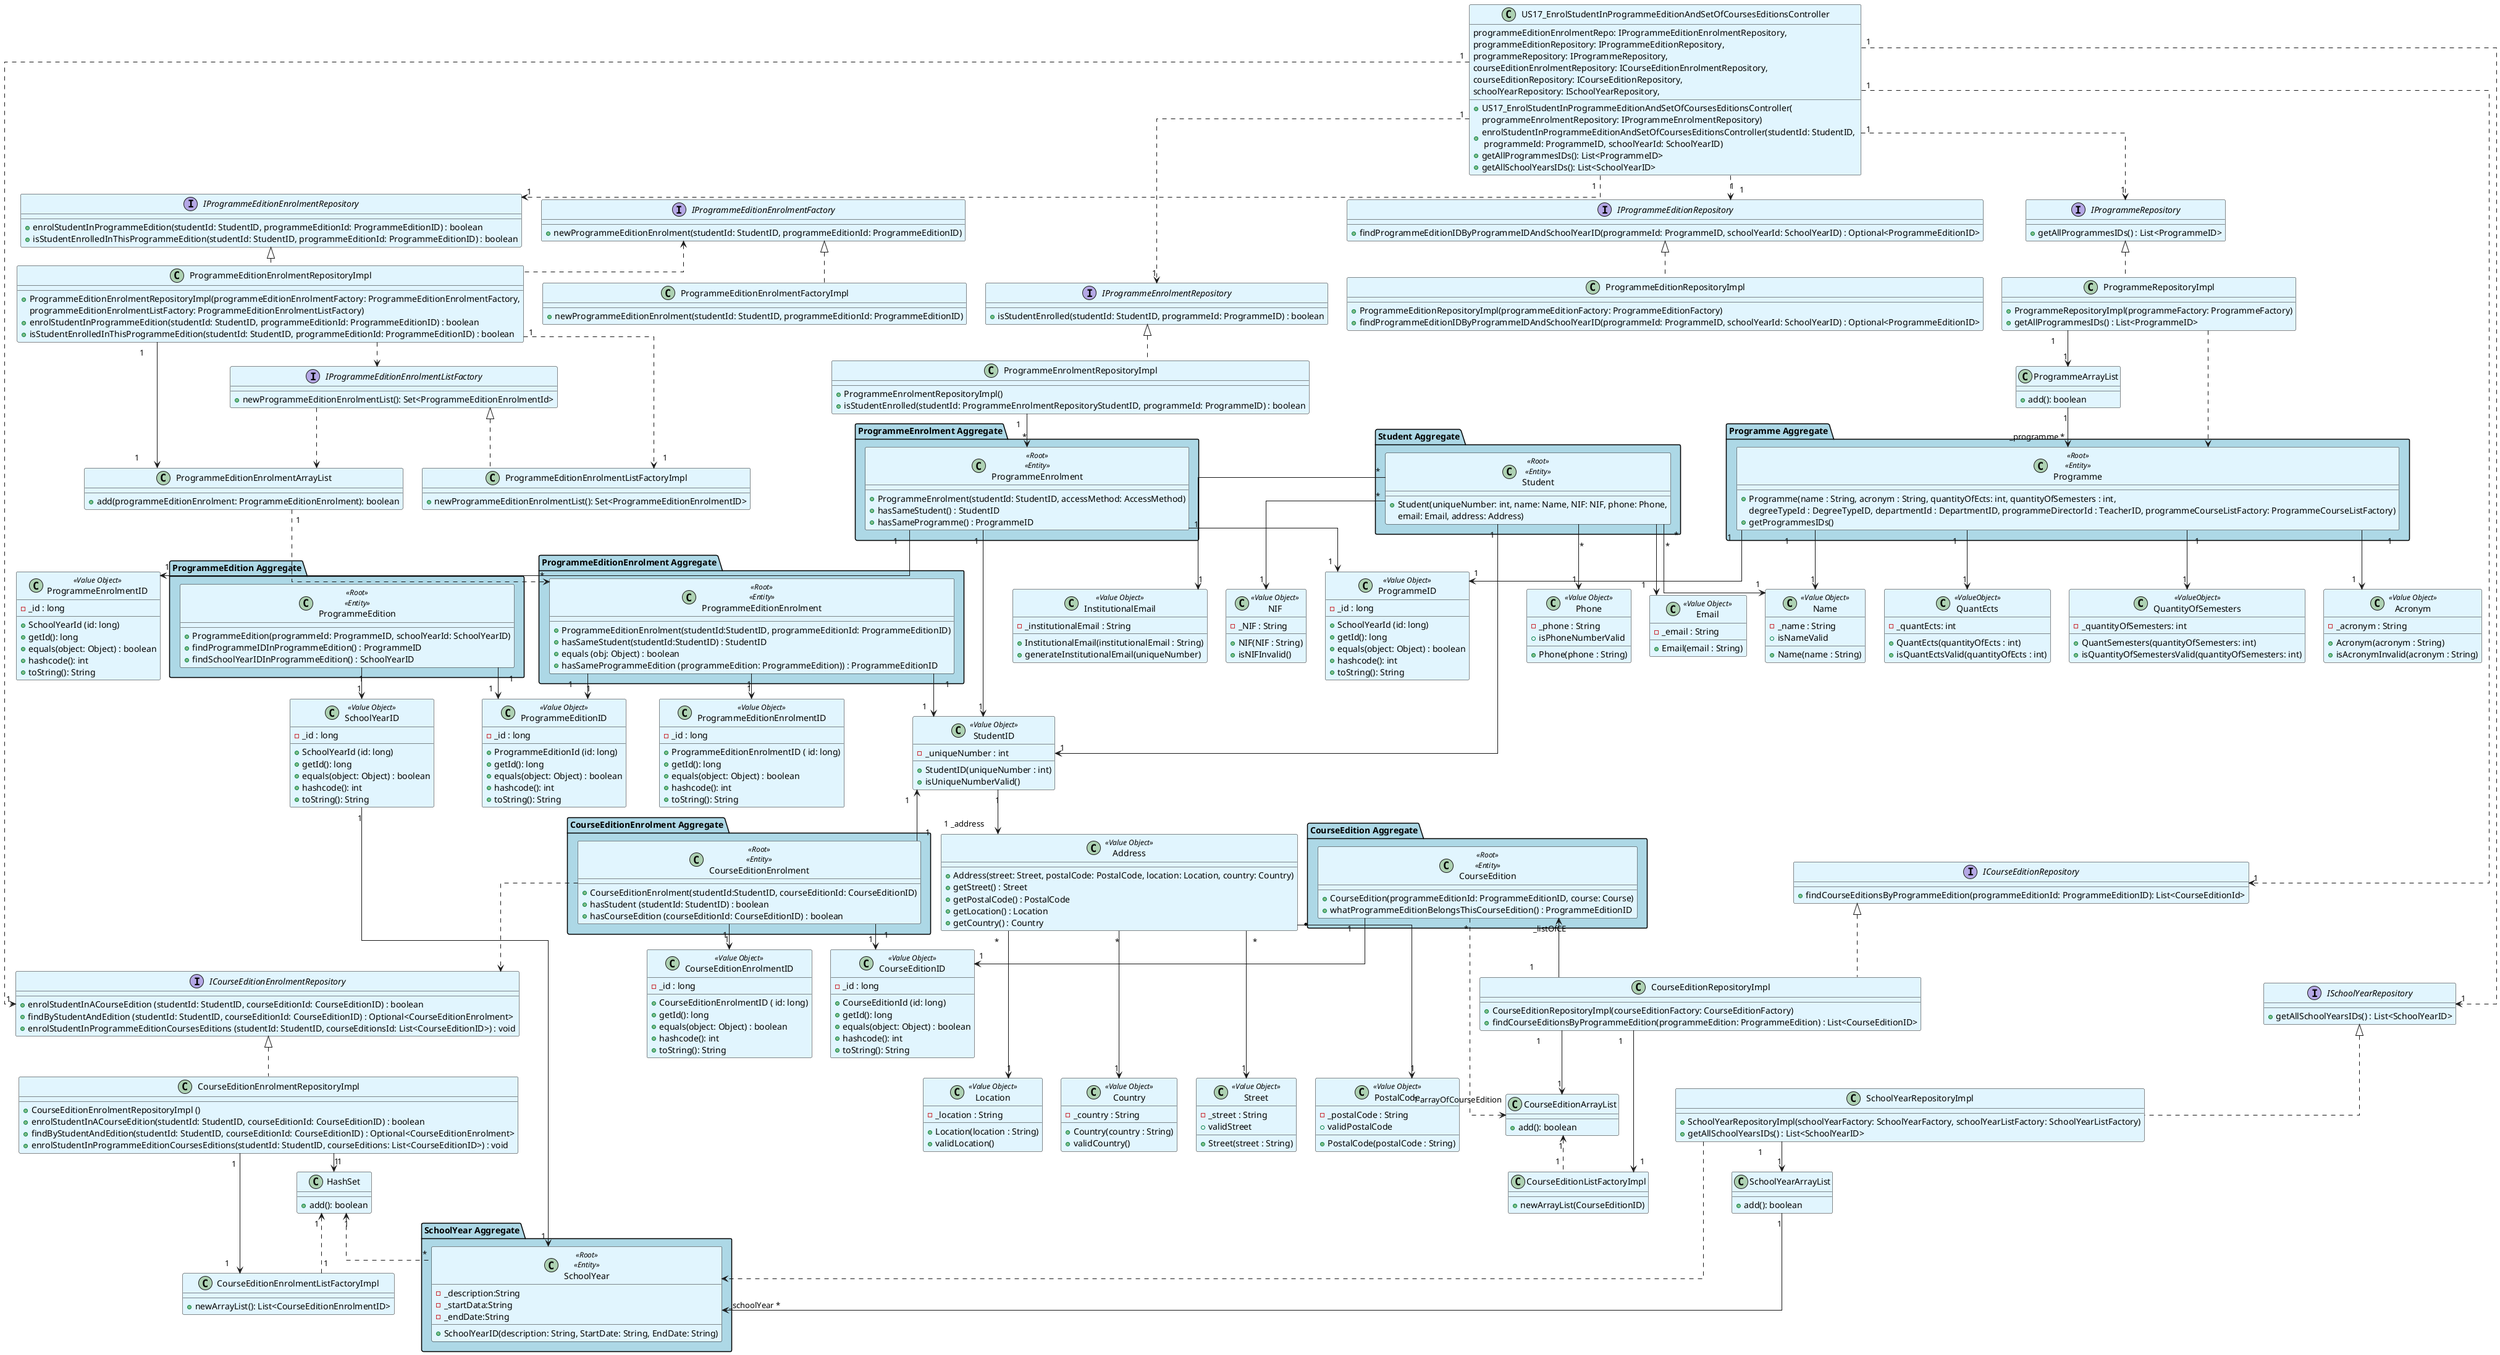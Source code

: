 @startuml
'!pragma layout smetana
'left to right direction

skinparam ranksep 30
skinparam nodesep 30
skinparam classBackgroundColor #E1F5FE
skinparam linetype ortho

class US17_EnrolStudentInProgrammeEditionAndSetOfCoursesEditionsController {
    +US17_EnrolStudentInProgrammeEditionAndSetOfCoursesEditionsController(
          programmeEditionEnrolmentRepo: IProgrammeEditionEnrolmentRepository,
          programmeEditionRepository: IProgrammeEditionRepository,
          programmeRepository: IProgrammeRepository,
          courseEditionEnrolmentRepository: ICourseEditionEnrolmentRepository,
          courseEditionRepository: ICourseEditionRepository,
          schoolYearRepository: ISchoolYearRepository,
          programmeEnrolmentRepository: IProgrammeEnrolmentRepository)
    +enrolStudentInProgrammeEditionAndSetOfCoursesEditionsController(studentId: StudentID, \n programmeId: ProgrammeID, schoolYearId: SchoolYearID)
    +getAllProgrammesIDs(): List<ProgrammeID>
    +getAllSchoolYearsIDs(): List<SchoolYearID>
}

'Interfaces
interface IProgrammeEditionEnrolmentRepository {
    +enrolStudentInProgrammeEdition(studentId: StudentID, programmeEditionId: ProgrammeEditionID) : boolean
    +isStudentEnrolledInThisProgrammeEdition(studentId: StudentID, programmeEditionId: ProgrammeEditionID) : boolean
}

interface IProgrammeEditionRepository {
    +findProgrammeEditionIDByProgrammeIDAndSchoolYearID(programmeId: ProgrammeID, schoolYearId: SchoolYearID) : Optional<ProgrammeEditionID>
}

interface IProgrammeRepository {
    +getAllProgrammesIDs() : List<ProgrammeID>
}

interface ICourseEditionEnrolmentRepository {
    +enrolStudentInACourseEdition (studentId: StudentID, courseEditionId: CourseEditionID) : boolean
    +findByStudentAndEdition (studentId: StudentID, courseEditionId: CourseEditionID) : Optional<CourseEditionEnrolment>
    +enrolStudentInProgrammeEditionCoursesEditions (studentId: StudentID, courseEditionsId: List<CourseEditionID>) : void
}

interface ICourseEditionRepository {
    +findCourseEditionsByProgrammeEdition(programmeEditionId: ProgrammeEditionID): List<CourseEditionId>
}

interface ISchoolYearRepository {
    +getAllSchoolYearsIDs() : List<SchoolYearID>
}

interface IProgrammeEnrolmentRepository {
    +isStudentEnrolled(studentId: StudentID, programmeId: ProgrammeID) : boolean
}

interface IProgrammeEditionEnrolmentFactory{
    +newProgrammeEditionEnrolment(studentId: StudentID, programmeEditionId: ProgrammeEditionID)
}

interface IProgrammeEditionEnrolmentListFactory{
    +newProgrammeEditionEnrolmentList(): Set<ProgrammeEditionEnrolmentId>
}

'Repositories
class ProgrammeEditionEnrolmentRepositoryImpl {
    +ProgrammeEditionEnrolmentRepositoryImpl(programmeEditionEnrolmentFactory: ProgrammeEditionEnrolmentFactory,
          programmeEditionEnrolmentListFactory: ProgrammeEditionEnrolmentListFactory)
    +enrolStudentInProgrammeEdition(studentId: StudentID, programmeEditionId: ProgrammeEditionID) : boolean
    +isStudentEnrolledInThisProgrammeEdition(studentId: StudentID, programmeEditionId: ProgrammeEditionID) : boolean
}

class ProgrammeEditionRepositoryImpl {
    +ProgrammeEditionRepositoryImpl(programmeEditionFactory: ProgrammeEditionFactory)
    +findProgrammeEditionIDByProgrammeIDAndSchoolYearID(programmeId: ProgrammeID, schoolYearId: SchoolYearID) : Optional<ProgrammeEditionID>
}

class ProgrammeRepositoryImpl {
    +ProgrammeRepositoryImpl(programmeFactory: ProgrammeFactory)
    +getAllProgrammesIDs() : List<ProgrammeID>
}

class CourseEditionEnrolmentRepositoryImpl {
    +CourseEditionEnrolmentRepositoryImpl ()
    +enrolStudentInACourseEdition(studentId: StudentID, courseEditionId: CourseEditionID) : boolean
    +findByStudentAndEdition(studentId: StudentID, courseEditionId: CourseEditionID) : Optional<CourseEditionEnrolment>
    +enrolStudentInProgrammeEditionCoursesEditions(studentId: StudentID, courseEditions: List<CourseEditionID>) : void
}

class CourseEditionRepositoryImpl {
    +CourseEditionRepositoryImpl(courseEditionFactory: CourseEditionFactory)
    +findCourseEditionsByProgrammeEdition(programmeEdition: ProgrammeEdition) : List<CourseEditionID>
}

class SchoolYearRepositoryImpl {
    +SchoolYearRepositoryImpl(schoolYearFactory: SchoolYearFactory, schoolYearListFactory: SchoolYearListFactory)
    +getAllSchoolYearsIDs() : List<SchoolYearID>
}

class ProgrammeEnrolmentRepositoryImpl {
    +ProgrammeEnrolmentRepositoryImpl()
    +isStudentEnrolled(studentId: ProgrammeEnrolmentRepositoryStudentID, programmeId: ProgrammeID) : boolean
}


'Repository -> interface
IProgrammeEditionEnrolmentRepository <|.. ProgrammeEditionEnrolmentRepositoryImpl
IProgrammeEditionRepository <|.. ProgrammeEditionRepositoryImpl
IProgrammeRepository <|.. ProgrammeRepositoryImpl
ICourseEditionEnrolmentRepository <|.. CourseEditionEnrolmentRepositoryImpl
ICourseEditionRepository <|.. CourseEditionRepositoryImpl
ISchoolYearRepository <|.. SchoolYearRepositoryImpl
IProgrammeEnrolmentRepository <|.. ProgrammeEnrolmentRepositoryImpl

'Aggregates
package "CourseEditionEnrolment Aggregate" #Lightblue {
    class CourseEditionEnrolment <<Root>> <<Entity>> {
    +CourseEditionEnrolment(studentId:StudentID, courseEditionId: CourseEditionID)
    +hasStudent (studentId: StudentID) : boolean
    +hasCourseEdition (courseEditionId: CourseEditionID) : boolean
    }
}

package "ProgrammeEditionEnrolment Aggregate" #Lightblue {
    class ProgrammeEditionEnrolment <<Root>> <<Entity>> {
    +ProgrammeEditionEnrolment(studentId:StudentID, programmeEditionId: ProgrammeEditionID)
    +hasSameStudent(studentId:StudentID) : StudentID
    +equals (obj: Object) : boolean
    +hasSameProgrammeEdition (programmeEdition: ProgrammeEdition)) : ProgrammeEditionID
    }
}

package "Programme Aggregate" #Lightblue{
    class Programme <<Root>> <<Entity>>  {
     + Programme(name : String, acronym : String, quantityOfEcts: int, quantityOfSemesters : int,
          degreeTypeId : DegreeTypeID, departmentId : DepartmentID, programmeDirectorId : TeacherID, programmeCourseListFactory: ProgrammeCourseListFactory)
     +getProgrammesIDs()
    }
 }

 package "Student Aggregate" #Lightblue{
     class Student <<Root>> <<Entity>> {
         +Student(uniqueNumber: int, name: Name, NIF: NIF, phone: Phone,
         email: Email, address: Address)
     }
 }

 package "ProgrammeEdition Aggregate" #Lightblue{
     class ProgrammeEdition <<Root>> <<Entity>> {
         +ProgrammeEdition(programmeId: ProgrammeID, schoolYearId: SchoolYearID)
         +findProgrammeIDInProgrammeEdition() : ProgrammeID
         +findSchoolYearIDInProgrammeEdition() : SchoolYearID
     }
 }

 package "CourseEdition Aggregate" #Lightblue{
     class CourseEdition <<Root>> <<Entity>> {
         +CourseEdition(programmeEditionId: ProgrammeEditionID, course: Course)
         +whatProgrammeEditionBelongsThisCourseEdition() : ProgrammeEditionID
     }
 }

 package "SchoolYear Aggregate" #Lightblue{
     class SchoolYear <<Root>> <<Entity>>  {
        -_description:String
        -_startData:String
        -_endDate:String
        +SchoolYearID(description: String, StartDate: String, EndDate: String)
    }
 }

package "ProgrammeEnrolment Aggregate" #Lightblue{
    class ProgrammeEnrolment <<Root>> <<Entity>> {
        +ProgrammeEnrolment(studentId: StudentID, accessMethod: AccessMethod)
        +hasSameStudent() : StudentID
        +hasSameProgramme() : ProgrammeID
    }
}


'Value Objects

class CourseEditionEnrolmentID <<Value Object>>{
    -_id : long
    + CourseEditionEnrolmentID ( id: long)
    + getId(): long
    + equals(object: Object) : boolean
    + hashcode(): int
    + toString(): String

}

class ProgrammeEditionEnrolmentID <<Value Object>> {
    -_id : long
    + ProgrammeEditionEnrolmentID ( id: long)
    + getId(): long
    + equals(object: Object) : boolean
    + hashcode(): int
    + toString(): String

}

class ProgrammeID <<Value Object>> {
    -_id : long
    + SchoolYearId (id: long)
    + getId(): long
    + equals(object: Object) : boolean
    + hashcode(): int
    + toString(): String
}

class StudentID <<Value Object>> {
    -_uniqueNumber : int
    + StudentID(uniqueNumber : int)
    + isUniqueNumberValid()
}

class Name <<Value Object>> {
    -_name : String
    + Name(name : String)
    + isNameValid
}

class NIF <<Value Object>> {
    -_NIF : String
    + NIF(NIF : String)
    + isNIFInvalid()
}

class Phone <<Value Object>> {
    -_phone : String
    + Phone(phone : String)
    + isPhoneNumberValid
}

class Acronym <<Value Object>> {
     -_acronym : String
     + Acronym(acronym : String)
     + isAcronymInvalid(acronym : String)
}

class QuantEcts <<ValueObject>> {
    -_quantEcts: int
    + QuantEcts(quantityOfEcts : int)
    + isQuantEctsValid(quantityOfEcts : int)
}

class QuantityOfSemesters <<ValueObject>> {
    -_quantityOfSemesters: int
    + QuantSemesters(quantityOfSemesters: int)
    + isQuantityOfSemestersValid(quantityOfSemesters: int)
}

class Email <<Value Object>> {
    -_email : String
    + Email(email : String)
}

class InstitutionalEmail <<Value Object>> {
    -_institutionalEmail : String
    + InstitutionalEmail(institutionalEmail : String)
    + generateInstitutionalEmail(uniqueNumber)
}
class Address <<Value Object>> {
        +Address(street: Street, postalCode: PostalCode, location: Location, country: Country)
        + getStreet() : Street
        + getPostalCode() : PostalCode
        + getLocation() : Location
        + getCountry() : Country
    }

class Street <<Value Object>> {
    -_street : String
    + Street(street : String)
    + validStreet
}

class PostalCode <<Value Object>> {
    -_postalCode : String
    + PostalCode(postalCode : String)
    + validPostalCode
}

class Location <<Value Object>> {
    -_location : String
    + Location(location : String)
    + validLocation()
}

class Country <<Value Object>> {
    -_country : String
    + Country(country : String)
    + validCountry()

}

class ProgrammeEnrolmentID <<Value Object>>{
    -_id : long
    + SchoolYearId (id: long)
    + getId(): long
    + equals(object: Object) : boolean
    + hashcode(): int
    + toString(): String
}

class CourseEditionID <<Value Object>>{
    -_id : long
    + CourseEditionId (id: long)
    + getId(): long
    + equals(object: Object) : boolean
    + hashcode(): int
    + toString(): String
}

class ProgrammeEditionID <<Value Object>> {
        -_id : long
        + ProgrammeEditionId (id: long)
        + getId(): long
        + equals(object: Object) : boolean
        + hashcode(): int
        + toString(): String
}

class SchoolYearID <<Value Object>>{
    -_id : long
    + SchoolYearId (id: long)
    + getId(): long
    + equals(object: Object) : boolean
    + hashcode(): int
    + toString(): String
    }

'Factory
class ProgrammeEditionEnrolmentFactoryImpl {
    +newProgrammeEditionEnrolment(studentId: StudentID, programmeEditionId: ProgrammeEditionID)
}

class ProgrammeEditionEnrolmentListFactoryImpl{
+newProgrammeEditionEnrolmentList(): Set<ProgrammeEditionEnrolmentID>
}

class CourseEditionEnrolmentListFactoryImpl {
    +newArrayList(): List<CourseEditionEnrolmentID>
}




class CourseEditionListFactoryImpl{
    +newArrayList(CourseEditionID)
}


'Others

class HashSet{
    + add(): boolean
}

class ProgrammeArrayList {
    +add(): boolean
}

class ProgrammeEditionEnrolmentArrayList{
     +add(programmeEditionEnrolment: ProgrammeEditionEnrolment): boolean
}

class SchoolYearArrayList {
    +add(): boolean
}

class CourseEditionArrayList{
     +add(): boolean
}

' Controller - interfacesRepo
US17_EnrolStudentInProgrammeEditionAndSetOfCoursesEditionsController "1" ..> "1" IProgrammeEditionEnrolmentRepository
US17_EnrolStudentInProgrammeEditionAndSetOfCoursesEditionsController "1" ..> "1" IProgrammeEditionRepository
US17_EnrolStudentInProgrammeEditionAndSetOfCoursesEditionsController "1" ..> "1" IProgrammeRepository
US17_EnrolStudentInProgrammeEditionAndSetOfCoursesEditionsController "1" ..> "1" ICourseEditionEnrolmentRepository
US17_EnrolStudentInProgrammeEditionAndSetOfCoursesEditionsController "1" ..> "1" ICourseEditionRepository
US17_EnrolStudentInProgrammeEditionAndSetOfCoursesEditionsController "1" ..> "1" ISchoolYearRepository
US17_EnrolStudentInProgrammeEditionAndSetOfCoursesEditionsController "1" ..> "1" IProgrammeEnrolmentRepository

' Other connections
StudentID "1" --> "1 _address" Address
CourseEditionRepositoryImpl "1" -u-> "_listOfCE" CourseEdition
CourseEditionRepositoryImpl "1" --> "1" CourseEditionListFactoryImpl
CourseEditionRepositoryImpl "1" --> "1" CourseEditionArrayList
CourseEditionArrayList "1" <.. "1" CourseEditionListFactoryImpl
CourseEditionArrayList "1 arrayOfCourseEdition" <.u. "*" CourseEdition
CourseEditionEnrolment " " ..> " " ICourseEditionEnrolmentRepository
CourseEditionEnrolmentRepositoryImpl "1" --> "1" CourseEditionEnrolmentListFactoryImpl
CourseEditionEnrolmentRepositoryImpl "1" --> "1" HashSet
HashSet "1" <.. "1" CourseEditionEnrolmentListFactoryImpl
HashSet "1" <.. "*" SchoolYear
ProgrammeEditionEnrolment"1" --> "1" StudentID
ProgrammeEditionEnrolmentRepositoryImpl "1" --> "1" ProgrammeEditionEnrolmentArrayList
IProgrammeEditionEnrolmentFactory <.. ProgrammeEditionEnrolmentRepositoryImpl
ProgrammeEditionEnrolmentArrayList "1" ..> "*" ProgrammeEditionEnrolment
ProgrammeEditionEnrolmentRepositoryImpl "1" ..> "1" ProgrammeEditionEnrolmentListFactoryImpl
ProgrammeEditionEnrolmentRepositoryImpl ..> IProgrammeEditionEnrolmentListFactory
IProgrammeEditionEnrolmentListFactory ..> ProgrammeEditionEnrolmentArrayList
IProgrammeEditionEnrolmentFactory <|.. ProgrammeEditionEnrolmentFactoryImpl
IProgrammeEditionEnrolmentListFactory <|.. ProgrammeEditionEnrolmentListFactoryImpl
ProgrammeEnrolmentRepositoryImpl "1" --> "*" ProgrammeEnrolment
ProgrammeRepositoryImpl ..> Programme
ProgrammeRepositoryImpl "1" --> "1" ProgrammeArrayList
ProgrammeArrayList "1" --> " _programme *" Programme



SchoolYearRepositoryImpl ..> SchoolYear
SchoolYearRepositoryImpl "1" --> "1" SchoolYearArrayList
SchoolYearArrayList "1" --> " _schoolYear *" SchoolYear
ProgrammeEditionEnrolment "1"--> "1" ProgrammeEditionID
ProgrammeEditionEnrolment "1"--> "1" ProgrammeEditionEnrolmentID
ProgrammeEdition "1" --> "1" ProgrammeEditionID
CourseEdition "1"--> "1" CourseEditionID
ProgrammeEdition "1" --> "1" SchoolYearID
SchoolYearID "1" --> "1" SchoolYear
CourseEditionEnrolment "1"   -u-> "1"  StudentID
CourseEditionEnrolment "1" --> "1" CourseEditionID
CourseEditionEnrolment "1" --> "1" CourseEditionEnrolmentID
ProgrammeEnrolment "1" --> "1" ProgrammeID
Programme "1" --> "1" ProgrammeID
Programme "1" --> "1" Name
Programme "1" --> "1" Acronym
Programme "1" --> "1" QuantEcts
Programme "1" --> "1" QuantityOfSemesters
ProgrammeEnrolment "1" --> "1" StudentID
ProgrammeEnrolment "1" --> "1" ProgrammeEnrolmentID
Student "1" --> "1" StudentID
Student "*" --> "1" Name
Student "\n *" --> "1  " Email
Student "\n *" --> "1   " InstitutionalEmail
Student "\n *" --> "1 " Phone
Student "\n *" --> "1 " NIF
Address "  *" ---> "1" Street
Address "*                " ---> "1" PostalCode
Address " *" ---> "1" Location
Address " *" ---> "1" Country
@enduml
